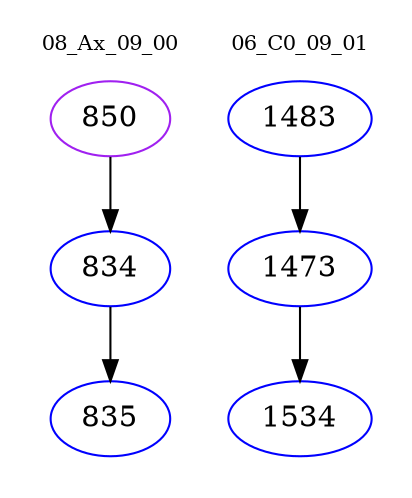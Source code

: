 digraph{
subgraph cluster_0 {
color = white
label = "08_Ax_09_00";
fontsize=10;
T0_850 [label="850", color="purple"]
T0_850 -> T0_834 [color="black"]
T0_834 [label="834", color="blue"]
T0_834 -> T0_835 [color="black"]
T0_835 [label="835", color="blue"]
}
subgraph cluster_1 {
color = white
label = "06_C0_09_01";
fontsize=10;
T1_1483 [label="1483", color="blue"]
T1_1483 -> T1_1473 [color="black"]
T1_1473 [label="1473", color="blue"]
T1_1473 -> T1_1534 [color="black"]
T1_1534 [label="1534", color="blue"]
}
}
